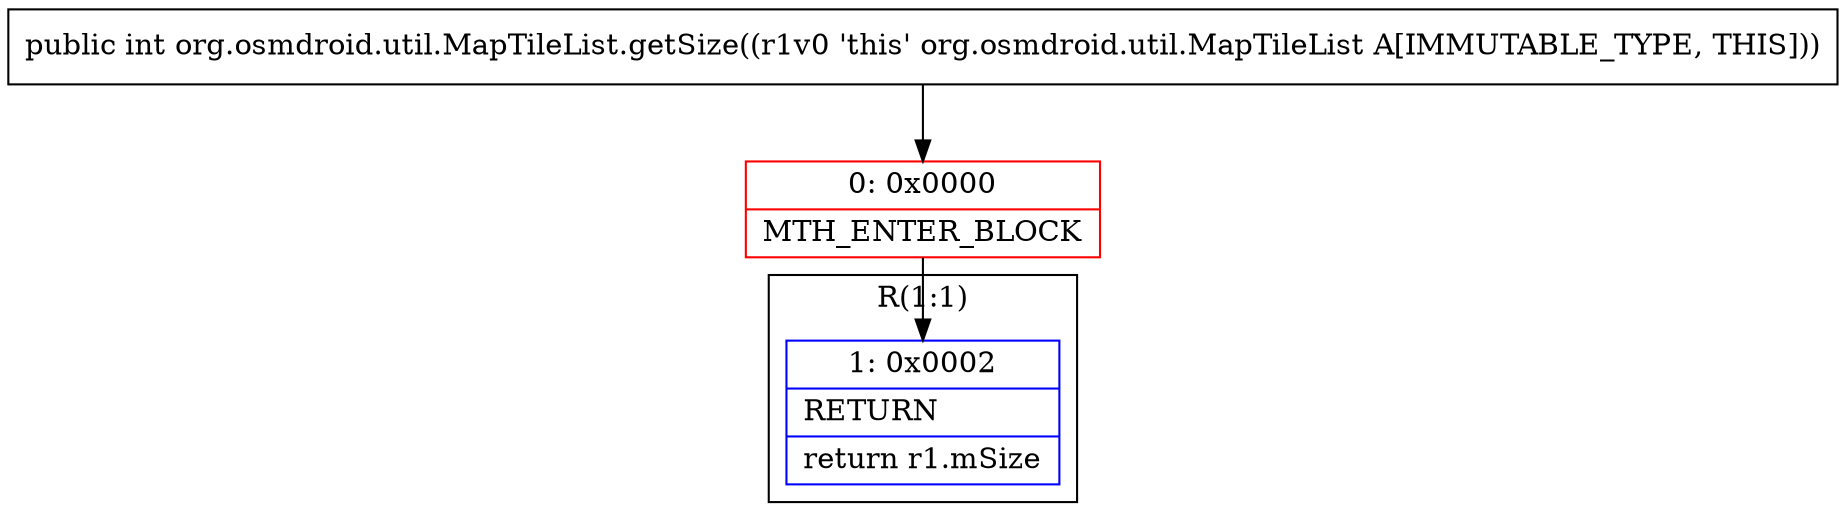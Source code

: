 digraph "CFG fororg.osmdroid.util.MapTileList.getSize()I" {
subgraph cluster_Region_1586940437 {
label = "R(1:1)";
node [shape=record,color=blue];
Node_1 [shape=record,label="{1\:\ 0x0002|RETURN\l|return r1.mSize\l}"];
}
Node_0 [shape=record,color=red,label="{0\:\ 0x0000|MTH_ENTER_BLOCK\l}"];
MethodNode[shape=record,label="{public int org.osmdroid.util.MapTileList.getSize((r1v0 'this' org.osmdroid.util.MapTileList A[IMMUTABLE_TYPE, THIS])) }"];
MethodNode -> Node_0;
Node_0 -> Node_1;
}

